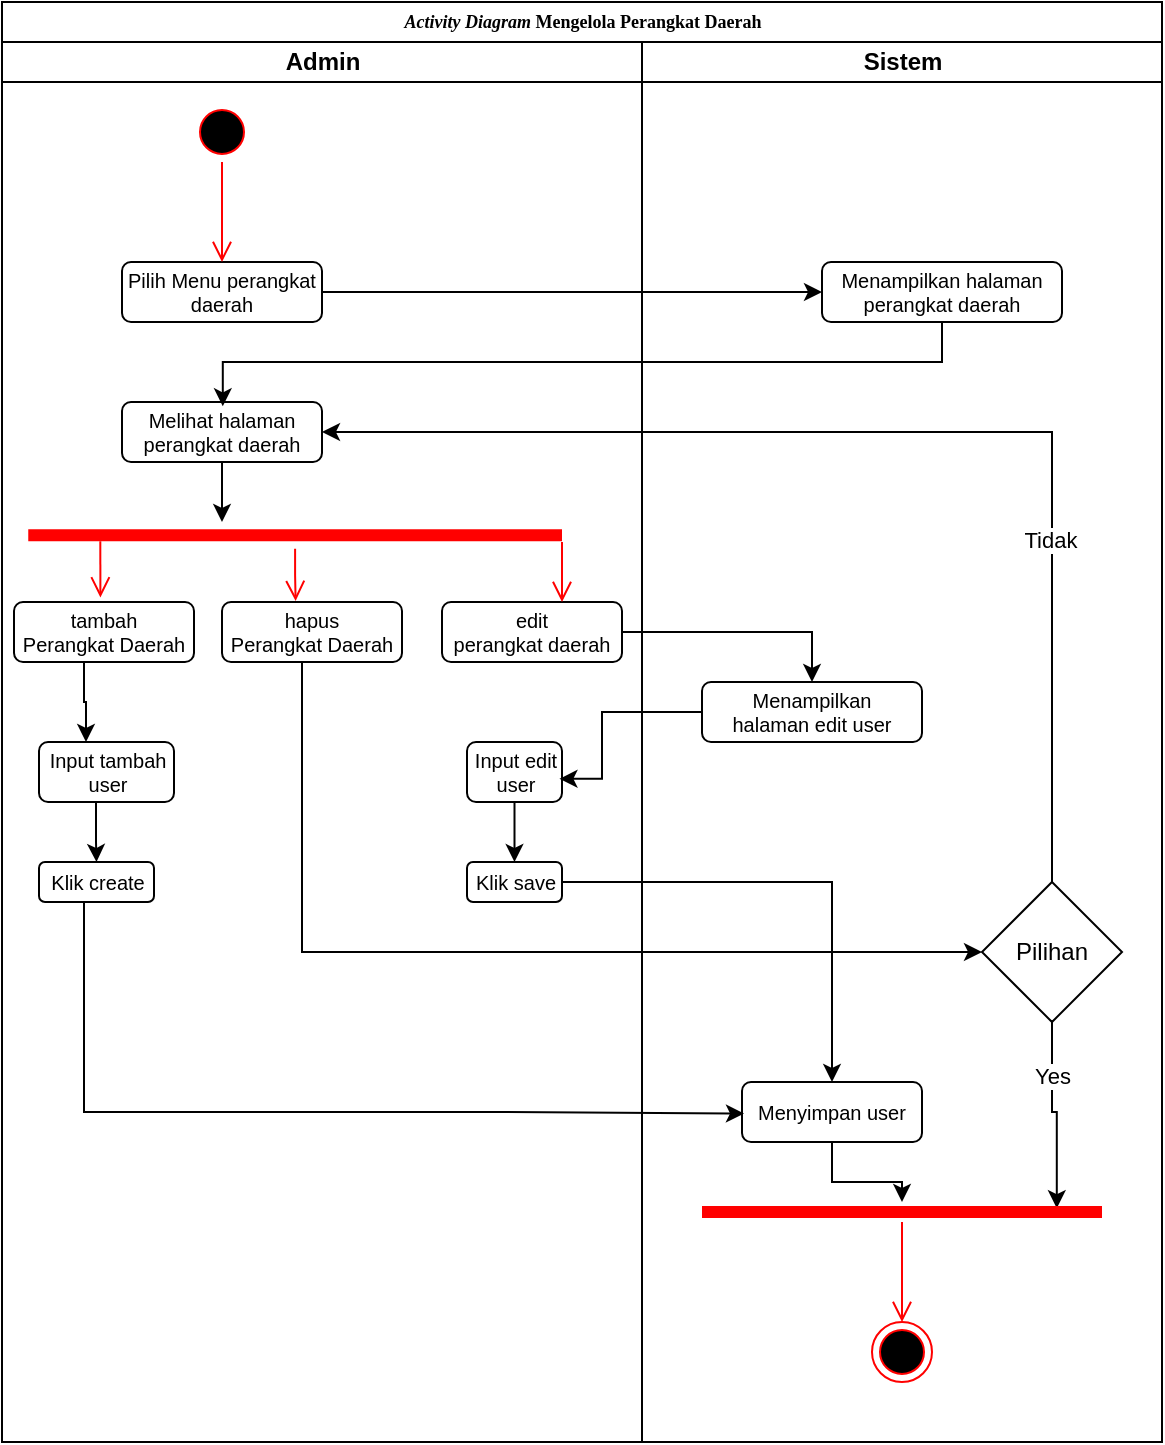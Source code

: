 <mxfile version="24.8.6">
  <diagram name="Halaman-1" id="8Cbx36IKmObggfLG2oRO">
    <mxGraphModel dx="1035" dy="529" grid="1" gridSize="10" guides="1" tooltips="1" connect="1" arrows="1" fold="1" page="1" pageScale="1" pageWidth="827" pageHeight="1169" math="0" shadow="0">
      <root>
        <mxCell id="0" />
        <mxCell id="1" parent="0" />
        <mxCell id="XtLXoJWHoBFLe5Qhk131-1" value="&lt;font style=&quot;font-size: 9px;&quot;&gt;&lt;b style=&quot;mso-bidi-font-weight:normal&quot;&gt;&lt;i style=&quot;mso-bidi-font-style:normal&quot;&gt;&lt;span style=&quot;font-family: &amp;quot;Times New Roman&amp;quot;, serif;&quot;&gt;Activity Diagram &lt;/span&gt;&lt;/i&gt;&lt;span style=&quot;line-height: 150%; font-family: &amp;quot;Times New Roman&amp;quot;, serif;&quot;&gt;Mengelola Perangkat Daerah&lt;br&gt;&lt;/span&gt;&lt;/b&gt;&lt;/font&gt;" style="swimlane;html=1;childLayout=stackLayout;startSize=20;rounded=0;shadow=0;labelBackgroundColor=none;strokeWidth=1;fontFamily=Verdana;fontSize=8;align=center;" vertex="1" parent="1">
          <mxGeometry x="40" y="70" width="580" height="720" as="geometry" />
        </mxCell>
        <mxCell id="XtLXoJWHoBFLe5Qhk131-2" value="Admin" style="swimlane;html=1;startSize=20;" vertex="1" parent="XtLXoJWHoBFLe5Qhk131-1">
          <mxGeometry y="20" width="320" height="700" as="geometry" />
        </mxCell>
        <mxCell id="XtLXoJWHoBFLe5Qhk131-3" value="&lt;font style=&quot;font-size: 10px;&quot;&gt;Pilih Menu perangkat daerah&lt;br&gt;&lt;/font&gt;" style="rounded=1;whiteSpace=wrap;html=1;fontSize=10;" vertex="1" parent="XtLXoJWHoBFLe5Qhk131-2">
          <mxGeometry x="60" y="110" width="100" height="30" as="geometry" />
        </mxCell>
        <mxCell id="XtLXoJWHoBFLe5Qhk131-4" style="edgeStyle=orthogonalEdgeStyle;rounded=0;orthogonalLoop=1;jettySize=auto;html=1;" edge="1" parent="XtLXoJWHoBFLe5Qhk131-2" source="XtLXoJWHoBFLe5Qhk131-5">
          <mxGeometry relative="1" as="geometry">
            <mxPoint x="110" y="240" as="targetPoint" />
          </mxGeometry>
        </mxCell>
        <mxCell id="XtLXoJWHoBFLe5Qhk131-5" value="&lt;div style=&quot;font-size: 10px;&quot;&gt;&lt;font style=&quot;font-size: 10px;&quot;&gt;Melihat halaman&lt;/font&gt;&lt;/div&gt;&lt;div style=&quot;font-size: 10px;&quot;&gt;perangkat daerah&lt;br&gt;&lt;/div&gt;" style="rounded=1;whiteSpace=wrap;html=1;fontSize=10;" vertex="1" parent="XtLXoJWHoBFLe5Qhk131-2">
          <mxGeometry x="60" y="180" width="100" height="30" as="geometry" />
        </mxCell>
        <mxCell id="XtLXoJWHoBFLe5Qhk131-6" style="edgeStyle=orthogonalEdgeStyle;rounded=0;orthogonalLoop=1;jettySize=auto;html=1;" edge="1" parent="XtLXoJWHoBFLe5Qhk131-2" source="XtLXoJWHoBFLe5Qhk131-7" target="XtLXoJWHoBFLe5Qhk131-12">
          <mxGeometry relative="1" as="geometry">
            <Array as="points">
              <mxPoint x="41" y="330" />
              <mxPoint x="42" y="330" />
            </Array>
          </mxGeometry>
        </mxCell>
        <mxCell id="XtLXoJWHoBFLe5Qhk131-7" value="&lt;div style=&quot;font-size: 10px;&quot;&gt;&lt;font style=&quot;font-size: 10px;&quot;&gt;tambah&lt;/font&gt;&lt;/div&gt;&lt;div style=&quot;font-size: 10px;&quot;&gt;Perangkat Daerah&lt;font style=&quot;font-size: 10px;&quot;&gt;&lt;br style=&quot;font-size: 10px;&quot;&gt;&lt;/font&gt;&lt;/div&gt;" style="rounded=1;whiteSpace=wrap;html=1;fontSize=10;" vertex="1" parent="XtLXoJWHoBFLe5Qhk131-2">
          <mxGeometry x="6" y="280" width="90" height="30" as="geometry" />
        </mxCell>
        <mxCell id="XtLXoJWHoBFLe5Qhk131-9" value="&lt;div style=&quot;font-size: 10px;&quot;&gt;&lt;font style=&quot;font-size: 10px;&quot;&gt;hapus&lt;/font&gt;&lt;/div&gt;&lt;div style=&quot;font-size: 10px;&quot;&gt;Perangkat Daerah&lt;font style=&quot;font-size: 10px;&quot;&gt;&lt;br style=&quot;font-size: 10px;&quot;&gt;&lt;/font&gt;&lt;/div&gt;" style="rounded=1;whiteSpace=wrap;html=1;fontSize=10;" vertex="1" parent="XtLXoJWHoBFLe5Qhk131-2">
          <mxGeometry x="110" y="280" width="90" height="30" as="geometry" />
        </mxCell>
        <mxCell id="XtLXoJWHoBFLe5Qhk131-10" value="&lt;div style=&quot;font-size: 10px;&quot;&gt;&lt;font style=&quot;font-size: 10px;&quot;&gt;edit&lt;/font&gt;&lt;/div&gt;&lt;div style=&quot;font-size: 10px;&quot;&gt;perangkat daerah&lt;font style=&quot;font-size: 10px;&quot;&gt;&lt;br style=&quot;font-size: 10px;&quot;&gt;&lt;/font&gt;&lt;/div&gt;" style="rounded=1;whiteSpace=wrap;html=1;fontSize=10;" vertex="1" parent="XtLXoJWHoBFLe5Qhk131-2">
          <mxGeometry x="220" y="280" width="90" height="30" as="geometry" />
        </mxCell>
        <mxCell id="XtLXoJWHoBFLe5Qhk131-11" style="edgeStyle=orthogonalEdgeStyle;rounded=0;orthogonalLoop=1;jettySize=auto;html=1;entryX=0.5;entryY=0;entryDx=0;entryDy=0;" edge="1" parent="XtLXoJWHoBFLe5Qhk131-2" source="XtLXoJWHoBFLe5Qhk131-12" target="XtLXoJWHoBFLe5Qhk131-15">
          <mxGeometry relative="1" as="geometry">
            <Array as="points">
              <mxPoint x="47" y="400" />
              <mxPoint x="47" y="400" />
            </Array>
          </mxGeometry>
        </mxCell>
        <mxCell id="XtLXoJWHoBFLe5Qhk131-12" value="&lt;div style=&quot;font-size: 10px;&quot;&gt;&lt;font style=&quot;font-size: 10px;&quot;&gt;Input tambah&lt;/font&gt;&lt;/div&gt;&lt;div style=&quot;font-size: 10px;&quot;&gt;&lt;font style=&quot;font-size: 10px;&quot;&gt;user&lt;br style=&quot;font-size: 10px;&quot;&gt;&lt;/font&gt;&lt;/div&gt;" style="rounded=1;whiteSpace=wrap;html=1;fontSize=10;" vertex="1" parent="XtLXoJWHoBFLe5Qhk131-2">
          <mxGeometry x="18.5" y="350" width="67.5" height="30" as="geometry" />
        </mxCell>
        <mxCell id="XtLXoJWHoBFLe5Qhk131-13" style="edgeStyle=orthogonalEdgeStyle;rounded=0;orthogonalLoop=1;jettySize=auto;html=1;entryX=0.5;entryY=0;entryDx=0;entryDy=0;fontSize=10;" edge="1" parent="XtLXoJWHoBFLe5Qhk131-2" source="XtLXoJWHoBFLe5Qhk131-14" target="XtLXoJWHoBFLe5Qhk131-16">
          <mxGeometry relative="1" as="geometry" />
        </mxCell>
        <mxCell id="XtLXoJWHoBFLe5Qhk131-14" value="&lt;div style=&quot;font-size: 10px;&quot;&gt;&lt;font style=&quot;font-size: 10px;&quot;&gt;Input edit&lt;/font&gt;&lt;/div&gt;&lt;div style=&quot;font-size: 10px;&quot;&gt;user&lt;font style=&quot;font-size: 10px;&quot;&gt;&lt;br style=&quot;font-size: 10px;&quot;&gt;&lt;/font&gt;&lt;/div&gt;" style="rounded=1;whiteSpace=wrap;html=1;fontSize=10;" vertex="1" parent="XtLXoJWHoBFLe5Qhk131-2">
          <mxGeometry x="232.5" y="350" width="47.5" height="30" as="geometry" />
        </mxCell>
        <mxCell id="XtLXoJWHoBFLe5Qhk131-15" value="Klik create" style="rounded=1;whiteSpace=wrap;html=1;fontSize=10;" vertex="1" parent="XtLXoJWHoBFLe5Qhk131-2">
          <mxGeometry x="18.5" y="410" width="57.5" height="20" as="geometry" />
        </mxCell>
        <mxCell id="XtLXoJWHoBFLe5Qhk131-16" value="Klik save" style="rounded=1;whiteSpace=wrap;html=1;fontSize=10;" vertex="1" parent="XtLXoJWHoBFLe5Qhk131-2">
          <mxGeometry x="232.5" y="410" width="47.5" height="20" as="geometry" />
        </mxCell>
        <mxCell id="XtLXoJWHoBFLe5Qhk131-17" value="" style="ellipse;html=1;shape=startState;fillColor=#000000;strokeColor=#ff0000;" vertex="1" parent="XtLXoJWHoBFLe5Qhk131-2">
          <mxGeometry x="95" y="30" width="30" height="30" as="geometry" />
        </mxCell>
        <mxCell id="XtLXoJWHoBFLe5Qhk131-18" value="" style="edgeStyle=orthogonalEdgeStyle;html=1;verticalAlign=bottom;endArrow=open;endSize=8;strokeColor=#ff0000;rounded=0;" edge="1" parent="XtLXoJWHoBFLe5Qhk131-2" source="XtLXoJWHoBFLe5Qhk131-17">
          <mxGeometry relative="1" as="geometry">
            <mxPoint x="110" y="110" as="targetPoint" />
          </mxGeometry>
        </mxCell>
        <mxCell id="XtLXoJWHoBFLe5Qhk131-19" value="" style="shape=line;html=1;strokeWidth=6;strokeColor=#ff0000;" vertex="1" parent="XtLXoJWHoBFLe5Qhk131-2">
          <mxGeometry x="13.13" y="240" width="266.87" height="13.34" as="geometry" />
        </mxCell>
        <mxCell id="XtLXoJWHoBFLe5Qhk131-20" value="" style="edgeStyle=orthogonalEdgeStyle;html=1;verticalAlign=bottom;endArrow=open;endSize=8;strokeColor=#ff0000;rounded=0;entryX=0.409;entryY=-0.017;entryDx=0;entryDy=0;entryPerimeter=0;" edge="1" parent="XtLXoJWHoBFLe5Qhk131-2" source="XtLXoJWHoBFLe5Qhk131-19" target="XtLXoJWHoBFLe5Qhk131-9">
          <mxGeometry relative="1" as="geometry">
            <mxPoint x="113" y="280" as="targetPoint" />
          </mxGeometry>
        </mxCell>
        <mxCell id="XtLXoJWHoBFLe5Qhk131-21" value="" style="edgeStyle=orthogonalEdgeStyle;html=1;verticalAlign=bottom;endArrow=open;endSize=8;strokeColor=#ff0000;rounded=0;" edge="1" parent="XtLXoJWHoBFLe5Qhk131-2">
          <mxGeometry relative="1" as="geometry">
            <mxPoint x="280" y="280" as="targetPoint" />
            <mxPoint x="280" y="250" as="sourcePoint" />
          </mxGeometry>
        </mxCell>
        <mxCell id="XtLXoJWHoBFLe5Qhk131-22" value="" style="edgeStyle=orthogonalEdgeStyle;html=1;verticalAlign=bottom;endArrow=open;endSize=8;strokeColor=#ff0000;rounded=0;exitX=0.135;exitY=0.722;exitDx=0;exitDy=0;exitPerimeter=0;entryX=0.48;entryY=-0.077;entryDx=0;entryDy=0;entryPerimeter=0;" edge="1" parent="XtLXoJWHoBFLe5Qhk131-2" source="XtLXoJWHoBFLe5Qhk131-19" target="XtLXoJWHoBFLe5Qhk131-7">
          <mxGeometry relative="1" as="geometry">
            <mxPoint x="133" y="300" as="targetPoint" />
            <mxPoint x="133" y="270" as="sourcePoint" />
          </mxGeometry>
        </mxCell>
        <mxCell id="XtLXoJWHoBFLe5Qhk131-23" value="Sistem" style="swimlane;html=1;startSize=20;" vertex="1" parent="XtLXoJWHoBFLe5Qhk131-1">
          <mxGeometry x="320" y="20" width="260" height="700" as="geometry" />
        </mxCell>
        <mxCell id="XtLXoJWHoBFLe5Qhk131-24" value="&lt;font style=&quot;font-size: 10px;&quot;&gt;Menampilkan halaman perangkat daerah&lt;br&gt;&lt;/font&gt;" style="rounded=1;whiteSpace=wrap;html=1;fontSize=10;" vertex="1" parent="XtLXoJWHoBFLe5Qhk131-23">
          <mxGeometry x="90" y="110" width="120" height="30" as="geometry" />
        </mxCell>
        <mxCell id="XtLXoJWHoBFLe5Qhk131-25" style="edgeStyle=orthogonalEdgeStyle;rounded=0;orthogonalLoop=1;jettySize=auto;html=1;" edge="1" parent="XtLXoJWHoBFLe5Qhk131-23" source="XtLXoJWHoBFLe5Qhk131-26" target="XtLXoJWHoBFLe5Qhk131-31">
          <mxGeometry relative="1" as="geometry" />
        </mxCell>
        <mxCell id="XtLXoJWHoBFLe5Qhk131-26" value="&lt;font style=&quot;font-size: 10px;&quot;&gt;Menyimpan user&lt;/font&gt;" style="rounded=1;whiteSpace=wrap;html=1;fontSize=10;" vertex="1" parent="XtLXoJWHoBFLe5Qhk131-23">
          <mxGeometry x="50" y="520" width="90" height="30" as="geometry" />
        </mxCell>
        <mxCell id="XtLXoJWHoBFLe5Qhk131-27" value="&lt;div style=&quot;font-size: 10px;&quot;&gt;Menampilkan&lt;/div&gt;&lt;div style=&quot;font-size: 10px;&quot;&gt;halaman edit user&lt;br style=&quot;font-size: 10px;&quot;&gt;&lt;/div&gt;" style="rounded=1;whiteSpace=wrap;html=1;fontSize=10;" vertex="1" parent="XtLXoJWHoBFLe5Qhk131-23">
          <mxGeometry x="30" y="320" width="110" height="30" as="geometry" />
        </mxCell>
        <mxCell id="XtLXoJWHoBFLe5Qhk131-28" style="edgeStyle=orthogonalEdgeStyle;rounded=0;orthogonalLoop=1;jettySize=auto;html=1;entryX=0.887;entryY=0.31;entryDx=0;entryDy=0;entryPerimeter=0;" edge="1" parent="XtLXoJWHoBFLe5Qhk131-23" source="XtLXoJWHoBFLe5Qhk131-30" target="XtLXoJWHoBFLe5Qhk131-31">
          <mxGeometry relative="1" as="geometry">
            <mxPoint x="204" y="570" as="targetPoint" />
          </mxGeometry>
        </mxCell>
        <mxCell id="XtLXoJWHoBFLe5Qhk131-29" value="Yes" style="edgeLabel;html=1;align=center;verticalAlign=middle;resizable=0;points=[];" vertex="1" connectable="0" parent="XtLXoJWHoBFLe5Qhk131-28">
          <mxGeometry x="-0.446" relative="1" as="geometry">
            <mxPoint as="offset" />
          </mxGeometry>
        </mxCell>
        <mxCell id="XtLXoJWHoBFLe5Qhk131-30" value="Pilihan" style="rhombus;whiteSpace=wrap;html=1;" vertex="1" parent="XtLXoJWHoBFLe5Qhk131-23">
          <mxGeometry x="170" y="420" width="70" height="70" as="geometry" />
        </mxCell>
        <mxCell id="XtLXoJWHoBFLe5Qhk131-31" value="" style="shape=line;html=1;strokeWidth=6;strokeColor=#ff0000;" vertex="1" parent="XtLXoJWHoBFLe5Qhk131-23">
          <mxGeometry x="30" y="580" width="200" height="10" as="geometry" />
        </mxCell>
        <mxCell id="XtLXoJWHoBFLe5Qhk131-32" value="" style="edgeStyle=orthogonalEdgeStyle;html=1;verticalAlign=bottom;endArrow=open;endSize=8;strokeColor=#ff0000;rounded=0;" edge="1" parent="XtLXoJWHoBFLe5Qhk131-23" source="XtLXoJWHoBFLe5Qhk131-31">
          <mxGeometry relative="1" as="geometry">
            <mxPoint x="130" y="640" as="targetPoint" />
          </mxGeometry>
        </mxCell>
        <mxCell id="XtLXoJWHoBFLe5Qhk131-33" value="" style="ellipse;html=1;shape=endState;fillColor=#000000;strokeColor=#ff0000;" vertex="1" parent="XtLXoJWHoBFLe5Qhk131-23">
          <mxGeometry x="115" y="640" width="30" height="30" as="geometry" />
        </mxCell>
        <mxCell id="XtLXoJWHoBFLe5Qhk131-34" style="edgeStyle=orthogonalEdgeStyle;rounded=0;orthogonalLoop=1;jettySize=auto;html=1;entryX=0;entryY=0.5;entryDx=0;entryDy=0;" edge="1" parent="XtLXoJWHoBFLe5Qhk131-1" source="XtLXoJWHoBFLe5Qhk131-3" target="XtLXoJWHoBFLe5Qhk131-24">
          <mxGeometry relative="1" as="geometry" />
        </mxCell>
        <mxCell id="XtLXoJWHoBFLe5Qhk131-35" style="edgeStyle=orthogonalEdgeStyle;rounded=0;orthogonalLoop=1;jettySize=auto;html=1;entryX=0.504;entryY=0.071;entryDx=0;entryDy=0;entryPerimeter=0;exitX=0.5;exitY=1;exitDx=0;exitDy=0;" edge="1" parent="XtLXoJWHoBFLe5Qhk131-1" source="XtLXoJWHoBFLe5Qhk131-24" target="XtLXoJWHoBFLe5Qhk131-5">
          <mxGeometry relative="1" as="geometry">
            <Array as="points">
              <mxPoint x="470" y="180" />
              <mxPoint x="110" y="180" />
            </Array>
          </mxGeometry>
        </mxCell>
        <mxCell id="XtLXoJWHoBFLe5Qhk131-36" style="edgeStyle=orthogonalEdgeStyle;rounded=0;orthogonalLoop=1;jettySize=auto;html=1;entryX=0.011;entryY=0.526;entryDx=0;entryDy=0;entryPerimeter=0;" edge="1" parent="XtLXoJWHoBFLe5Qhk131-1" source="XtLXoJWHoBFLe5Qhk131-15" target="XtLXoJWHoBFLe5Qhk131-26">
          <mxGeometry relative="1" as="geometry">
            <Array as="points">
              <mxPoint x="41" y="555" />
              <mxPoint x="250" y="555" />
            </Array>
          </mxGeometry>
        </mxCell>
        <mxCell id="XtLXoJWHoBFLe5Qhk131-37" style="edgeStyle=orthogonalEdgeStyle;rounded=0;orthogonalLoop=1;jettySize=auto;html=1;entryX=0.5;entryY=0;entryDx=0;entryDy=0;" edge="1" parent="XtLXoJWHoBFLe5Qhk131-1" source="XtLXoJWHoBFLe5Qhk131-10" target="XtLXoJWHoBFLe5Qhk131-27">
          <mxGeometry relative="1" as="geometry">
            <mxPoint x="380" y="315" as="targetPoint" />
          </mxGeometry>
        </mxCell>
        <mxCell id="XtLXoJWHoBFLe5Qhk131-38" style="edgeStyle=orthogonalEdgeStyle;rounded=0;orthogonalLoop=1;jettySize=auto;html=1;entryX=0.973;entryY=0.613;entryDx=0;entryDy=0;entryPerimeter=0;" edge="1" parent="XtLXoJWHoBFLe5Qhk131-1" source="XtLXoJWHoBFLe5Qhk131-27" target="XtLXoJWHoBFLe5Qhk131-14">
          <mxGeometry relative="1" as="geometry">
            <Array as="points">
              <mxPoint x="300" y="388" />
            </Array>
          </mxGeometry>
        </mxCell>
        <mxCell id="XtLXoJWHoBFLe5Qhk131-39" style="edgeStyle=orthogonalEdgeStyle;rounded=0;orthogonalLoop=1;jettySize=auto;html=1;entryX=0;entryY=0.5;entryDx=0;entryDy=0;" edge="1" parent="XtLXoJWHoBFLe5Qhk131-1" source="XtLXoJWHoBFLe5Qhk131-9" target="XtLXoJWHoBFLe5Qhk131-30">
          <mxGeometry relative="1" as="geometry">
            <mxPoint x="390" y="480" as="targetPoint" />
            <Array as="points">
              <mxPoint x="150" y="475" />
            </Array>
          </mxGeometry>
        </mxCell>
        <mxCell id="XtLXoJWHoBFLe5Qhk131-40" style="edgeStyle=orthogonalEdgeStyle;rounded=0;orthogonalLoop=1;jettySize=auto;html=1;entryX=1;entryY=0.5;entryDx=0;entryDy=0;" edge="1" parent="XtLXoJWHoBFLe5Qhk131-1" source="XtLXoJWHoBFLe5Qhk131-30" target="XtLXoJWHoBFLe5Qhk131-5">
          <mxGeometry relative="1" as="geometry">
            <Array as="points">
              <mxPoint x="525" y="215" />
            </Array>
          </mxGeometry>
        </mxCell>
        <mxCell id="XtLXoJWHoBFLe5Qhk131-41" value="Tidak" style="edgeLabel;html=1;align=center;verticalAlign=middle;resizable=0;points=[];" vertex="1" connectable="0" parent="XtLXoJWHoBFLe5Qhk131-40">
          <mxGeometry x="-0.421" y="1" relative="1" as="geometry">
            <mxPoint as="offset" />
          </mxGeometry>
        </mxCell>
        <mxCell id="XtLXoJWHoBFLe5Qhk131-42" style="edgeStyle=orthogonalEdgeStyle;rounded=0;orthogonalLoop=1;jettySize=auto;html=1;entryX=0.5;entryY=0;entryDx=0;entryDy=0;" edge="1" parent="XtLXoJWHoBFLe5Qhk131-1" source="XtLXoJWHoBFLe5Qhk131-16" target="XtLXoJWHoBFLe5Qhk131-26">
          <mxGeometry relative="1" as="geometry" />
        </mxCell>
      </root>
    </mxGraphModel>
  </diagram>
</mxfile>
